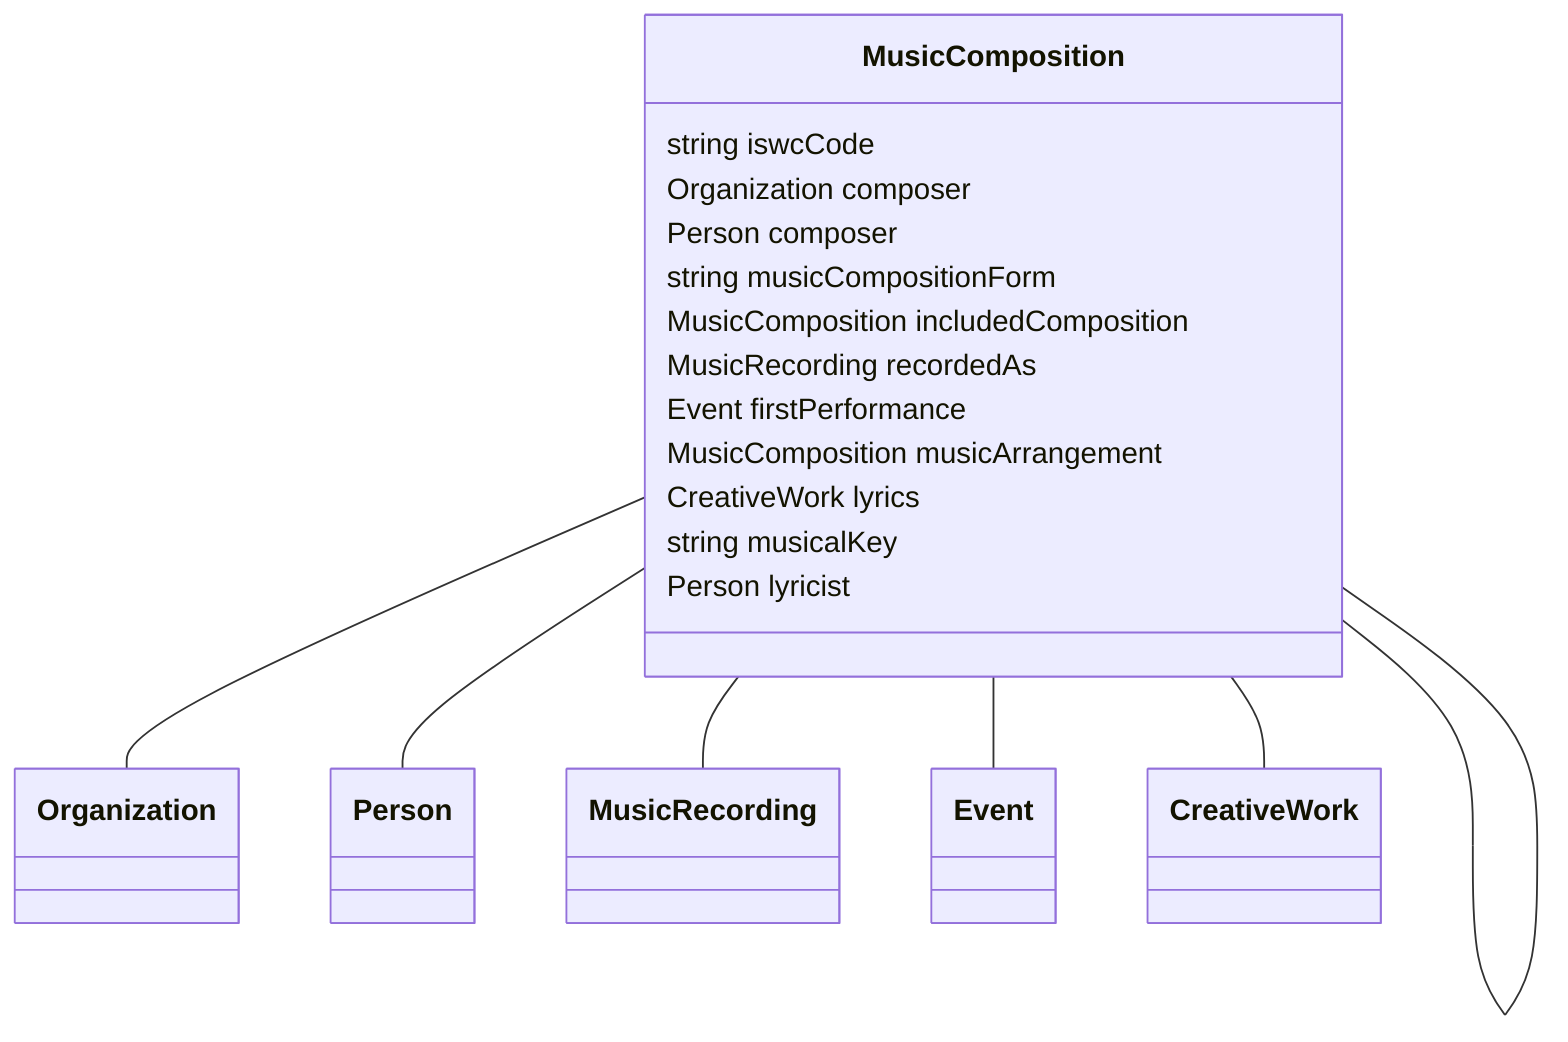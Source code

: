 classDiagram
  MusicComposition -- Organization
  MusicComposition -- Person
  MusicComposition -- MusicComposition
  MusicComposition -- MusicRecording
  MusicComposition -- Event
  MusicComposition -- CreativeWork


class MusicComposition {

  string iswcCode
  Organization composer
  Person composer
  string musicCompositionForm
  MusicComposition includedComposition
  MusicRecording recordedAs
  Event firstPerformance
  MusicComposition musicArrangement
  CreativeWork lyrics
  string musicalKey
  Person lyricist

 }